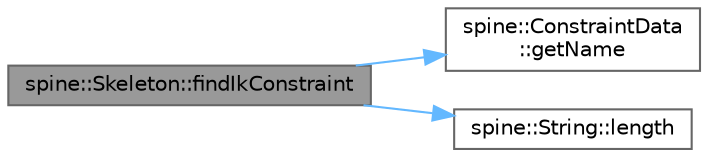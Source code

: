 digraph "spine::Skeleton::findIkConstraint"
{
 // LATEX_PDF_SIZE
  bgcolor="transparent";
  edge [fontname=Helvetica,fontsize=10,labelfontname=Helvetica,labelfontsize=10];
  node [fontname=Helvetica,fontsize=10,shape=box,height=0.2,width=0.4];
  rankdir="LR";
  Node1 [id="Node000001",label="spine::Skeleton::findIkConstraint",height=0.2,width=0.4,color="gray40", fillcolor="grey60", style="filled", fontcolor="black",tooltip=" "];
  Node1 -> Node2 [id="edge3_Node000001_Node000002",color="steelblue1",style="solid",tooltip=" "];
  Node2 [id="Node000002",label="spine::ConstraintData\l::getName",height=0.2,width=0.4,color="grey40", fillcolor="white", style="filled",URL="$classspine_1_1_constraint_data.html#aabb4a21e671a5c5728d08b65917d4269",tooltip="The IK constraint's name, which is unique within the skeleton."];
  Node1 -> Node3 [id="edge4_Node000001_Node000003",color="steelblue1",style="solid",tooltip=" "];
  Node3 [id="Node000003",label="spine::String::length",height=0.2,width=0.4,color="grey40", fillcolor="white", style="filled",URL="$classspine_1_1_string.html#a9202816c29d44fa9aba519445312b05a",tooltip=" "];
}
